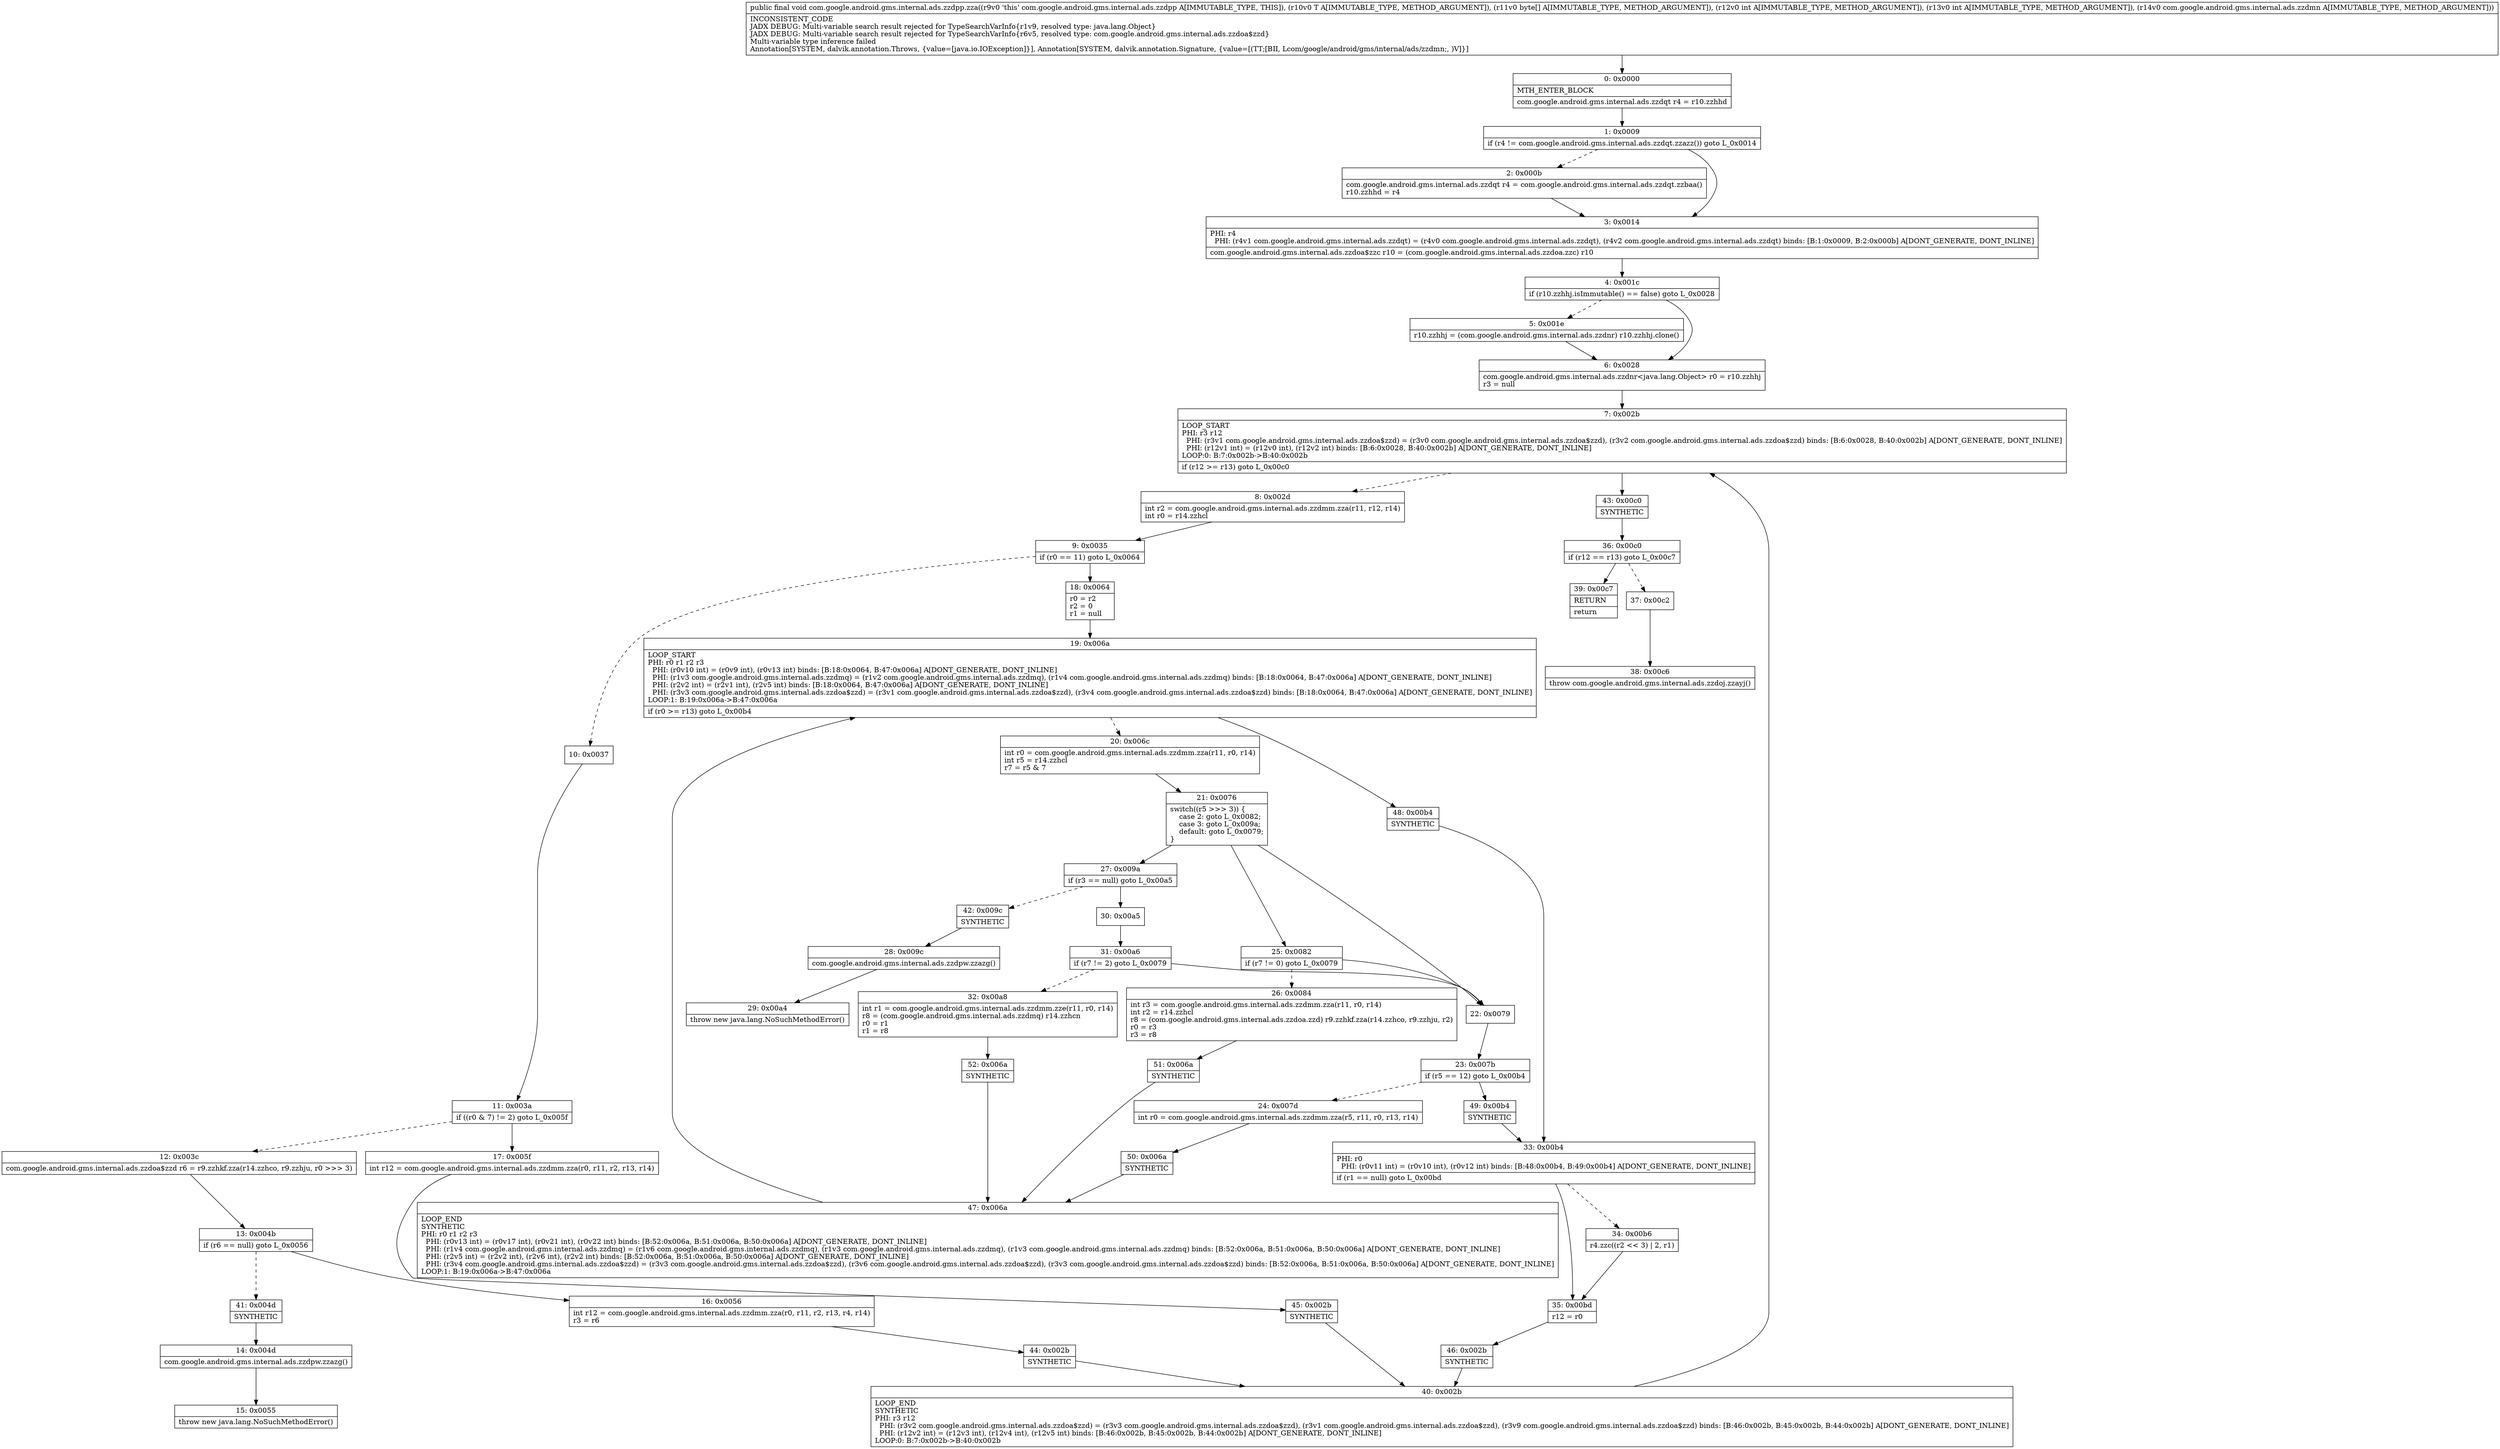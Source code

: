 digraph "CFG forcom.google.android.gms.internal.ads.zzdpp.zza(Ljava\/lang\/Object;[BIILcom\/google\/android\/gms\/internal\/ads\/zzdmn;)V" {
Node_0 [shape=record,label="{0\:\ 0x0000|MTH_ENTER_BLOCK\l|com.google.android.gms.internal.ads.zzdqt r4 = r10.zzhhd\l}"];
Node_1 [shape=record,label="{1\:\ 0x0009|if (r4 != com.google.android.gms.internal.ads.zzdqt.zzazz()) goto L_0x0014\l}"];
Node_2 [shape=record,label="{2\:\ 0x000b|com.google.android.gms.internal.ads.zzdqt r4 = com.google.android.gms.internal.ads.zzdqt.zzbaa()\lr10.zzhhd = r4\l}"];
Node_3 [shape=record,label="{3\:\ 0x0014|PHI: r4 \l  PHI: (r4v1 com.google.android.gms.internal.ads.zzdqt) = (r4v0 com.google.android.gms.internal.ads.zzdqt), (r4v2 com.google.android.gms.internal.ads.zzdqt) binds: [B:1:0x0009, B:2:0x000b] A[DONT_GENERATE, DONT_INLINE]\l|com.google.android.gms.internal.ads.zzdoa$zzc r10 = (com.google.android.gms.internal.ads.zzdoa.zzc) r10\l}"];
Node_4 [shape=record,label="{4\:\ 0x001c|if (r10.zzhhj.isImmutable() == false) goto L_0x0028\l}"];
Node_5 [shape=record,label="{5\:\ 0x001e|r10.zzhhj = (com.google.android.gms.internal.ads.zzdnr) r10.zzhhj.clone()\l}"];
Node_6 [shape=record,label="{6\:\ 0x0028|com.google.android.gms.internal.ads.zzdnr\<java.lang.Object\> r0 = r10.zzhhj\lr3 = null\l}"];
Node_7 [shape=record,label="{7\:\ 0x002b|LOOP_START\lPHI: r3 r12 \l  PHI: (r3v1 com.google.android.gms.internal.ads.zzdoa$zzd) = (r3v0 com.google.android.gms.internal.ads.zzdoa$zzd), (r3v2 com.google.android.gms.internal.ads.zzdoa$zzd) binds: [B:6:0x0028, B:40:0x002b] A[DONT_GENERATE, DONT_INLINE]\l  PHI: (r12v1 int) = (r12v0 int), (r12v2 int) binds: [B:6:0x0028, B:40:0x002b] A[DONT_GENERATE, DONT_INLINE]\lLOOP:0: B:7:0x002b\-\>B:40:0x002b\l|if (r12 \>= r13) goto L_0x00c0\l}"];
Node_8 [shape=record,label="{8\:\ 0x002d|int r2 = com.google.android.gms.internal.ads.zzdmm.zza(r11, r12, r14)\lint r0 = r14.zzhcl\l}"];
Node_9 [shape=record,label="{9\:\ 0x0035|if (r0 == 11) goto L_0x0064\l}"];
Node_10 [shape=record,label="{10\:\ 0x0037}"];
Node_11 [shape=record,label="{11\:\ 0x003a|if ((r0 & 7) != 2) goto L_0x005f\l}"];
Node_12 [shape=record,label="{12\:\ 0x003c|com.google.android.gms.internal.ads.zzdoa$zzd r6 = r9.zzhkf.zza(r14.zzhco, r9.zzhju, r0 \>\>\> 3)\l}"];
Node_13 [shape=record,label="{13\:\ 0x004b|if (r6 == null) goto L_0x0056\l}"];
Node_14 [shape=record,label="{14\:\ 0x004d|com.google.android.gms.internal.ads.zzdpw.zzazg()\l}"];
Node_15 [shape=record,label="{15\:\ 0x0055|throw new java.lang.NoSuchMethodError()\l}"];
Node_16 [shape=record,label="{16\:\ 0x0056|int r12 = com.google.android.gms.internal.ads.zzdmm.zza(r0, r11, r2, r13, r4, r14)\lr3 = r6\l}"];
Node_17 [shape=record,label="{17\:\ 0x005f|int r12 = com.google.android.gms.internal.ads.zzdmm.zza(r0, r11, r2, r13, r14)\l}"];
Node_18 [shape=record,label="{18\:\ 0x0064|r0 = r2\lr2 = 0\lr1 = null\l}"];
Node_19 [shape=record,label="{19\:\ 0x006a|LOOP_START\lPHI: r0 r1 r2 r3 \l  PHI: (r0v10 int) = (r0v9 int), (r0v13 int) binds: [B:18:0x0064, B:47:0x006a] A[DONT_GENERATE, DONT_INLINE]\l  PHI: (r1v3 com.google.android.gms.internal.ads.zzdmq) = (r1v2 com.google.android.gms.internal.ads.zzdmq), (r1v4 com.google.android.gms.internal.ads.zzdmq) binds: [B:18:0x0064, B:47:0x006a] A[DONT_GENERATE, DONT_INLINE]\l  PHI: (r2v2 int) = (r2v1 int), (r2v5 int) binds: [B:18:0x0064, B:47:0x006a] A[DONT_GENERATE, DONT_INLINE]\l  PHI: (r3v3 com.google.android.gms.internal.ads.zzdoa$zzd) = (r3v1 com.google.android.gms.internal.ads.zzdoa$zzd), (r3v4 com.google.android.gms.internal.ads.zzdoa$zzd) binds: [B:18:0x0064, B:47:0x006a] A[DONT_GENERATE, DONT_INLINE]\lLOOP:1: B:19:0x006a\-\>B:47:0x006a\l|if (r0 \>= r13) goto L_0x00b4\l}"];
Node_20 [shape=record,label="{20\:\ 0x006c|int r0 = com.google.android.gms.internal.ads.zzdmm.zza(r11, r0, r14)\lint r5 = r14.zzhcl\lr7 = r5 & 7\l}"];
Node_21 [shape=record,label="{21\:\ 0x0076|switch((r5 \>\>\> 3)) \{\l    case 2: goto L_0x0082;\l    case 3: goto L_0x009a;\l    default: goto L_0x0079;\l\}\l}"];
Node_22 [shape=record,label="{22\:\ 0x0079}"];
Node_23 [shape=record,label="{23\:\ 0x007b|if (r5 == 12) goto L_0x00b4\l}"];
Node_24 [shape=record,label="{24\:\ 0x007d|int r0 = com.google.android.gms.internal.ads.zzdmm.zza(r5, r11, r0, r13, r14)\l}"];
Node_25 [shape=record,label="{25\:\ 0x0082|if (r7 != 0) goto L_0x0079\l}"];
Node_26 [shape=record,label="{26\:\ 0x0084|int r3 = com.google.android.gms.internal.ads.zzdmm.zza(r11, r0, r14)\lint r2 = r14.zzhcl\lr8 = (com.google.android.gms.internal.ads.zzdoa.zzd) r9.zzhkf.zza(r14.zzhco, r9.zzhju, r2)\lr0 = r3\lr3 = r8\l}"];
Node_27 [shape=record,label="{27\:\ 0x009a|if (r3 == null) goto L_0x00a5\l}"];
Node_28 [shape=record,label="{28\:\ 0x009c|com.google.android.gms.internal.ads.zzdpw.zzazg()\l}"];
Node_29 [shape=record,label="{29\:\ 0x00a4|throw new java.lang.NoSuchMethodError()\l}"];
Node_30 [shape=record,label="{30\:\ 0x00a5}"];
Node_31 [shape=record,label="{31\:\ 0x00a6|if (r7 != 2) goto L_0x0079\l}"];
Node_32 [shape=record,label="{32\:\ 0x00a8|int r1 = com.google.android.gms.internal.ads.zzdmm.zze(r11, r0, r14)\lr8 = (com.google.android.gms.internal.ads.zzdmq) r14.zzhcn\lr0 = r1\lr1 = r8\l}"];
Node_33 [shape=record,label="{33\:\ 0x00b4|PHI: r0 \l  PHI: (r0v11 int) = (r0v10 int), (r0v12 int) binds: [B:48:0x00b4, B:49:0x00b4] A[DONT_GENERATE, DONT_INLINE]\l|if (r1 == null) goto L_0x00bd\l}"];
Node_34 [shape=record,label="{34\:\ 0x00b6|r4.zzc((r2 \<\< 3) \| 2, r1)\l}"];
Node_35 [shape=record,label="{35\:\ 0x00bd|r12 = r0\l}"];
Node_36 [shape=record,label="{36\:\ 0x00c0|if (r12 == r13) goto L_0x00c7\l}"];
Node_37 [shape=record,label="{37\:\ 0x00c2}"];
Node_38 [shape=record,label="{38\:\ 0x00c6|throw com.google.android.gms.internal.ads.zzdoj.zzayj()\l}"];
Node_39 [shape=record,label="{39\:\ 0x00c7|RETURN\l|return\l}"];
Node_40 [shape=record,label="{40\:\ 0x002b|LOOP_END\lSYNTHETIC\lPHI: r3 r12 \l  PHI: (r3v2 com.google.android.gms.internal.ads.zzdoa$zzd) = (r3v3 com.google.android.gms.internal.ads.zzdoa$zzd), (r3v1 com.google.android.gms.internal.ads.zzdoa$zzd), (r3v9 com.google.android.gms.internal.ads.zzdoa$zzd) binds: [B:46:0x002b, B:45:0x002b, B:44:0x002b] A[DONT_GENERATE, DONT_INLINE]\l  PHI: (r12v2 int) = (r12v3 int), (r12v4 int), (r12v5 int) binds: [B:46:0x002b, B:45:0x002b, B:44:0x002b] A[DONT_GENERATE, DONT_INLINE]\lLOOP:0: B:7:0x002b\-\>B:40:0x002b\l}"];
Node_41 [shape=record,label="{41\:\ 0x004d|SYNTHETIC\l}"];
Node_42 [shape=record,label="{42\:\ 0x009c|SYNTHETIC\l}"];
Node_43 [shape=record,label="{43\:\ 0x00c0|SYNTHETIC\l}"];
Node_44 [shape=record,label="{44\:\ 0x002b|SYNTHETIC\l}"];
Node_45 [shape=record,label="{45\:\ 0x002b|SYNTHETIC\l}"];
Node_46 [shape=record,label="{46\:\ 0x002b|SYNTHETIC\l}"];
Node_47 [shape=record,label="{47\:\ 0x006a|LOOP_END\lSYNTHETIC\lPHI: r0 r1 r2 r3 \l  PHI: (r0v13 int) = (r0v17 int), (r0v21 int), (r0v22 int) binds: [B:52:0x006a, B:51:0x006a, B:50:0x006a] A[DONT_GENERATE, DONT_INLINE]\l  PHI: (r1v4 com.google.android.gms.internal.ads.zzdmq) = (r1v6 com.google.android.gms.internal.ads.zzdmq), (r1v3 com.google.android.gms.internal.ads.zzdmq), (r1v3 com.google.android.gms.internal.ads.zzdmq) binds: [B:52:0x006a, B:51:0x006a, B:50:0x006a] A[DONT_GENERATE, DONT_INLINE]\l  PHI: (r2v5 int) = (r2v2 int), (r2v6 int), (r2v2 int) binds: [B:52:0x006a, B:51:0x006a, B:50:0x006a] A[DONT_GENERATE, DONT_INLINE]\l  PHI: (r3v4 com.google.android.gms.internal.ads.zzdoa$zzd) = (r3v3 com.google.android.gms.internal.ads.zzdoa$zzd), (r3v6 com.google.android.gms.internal.ads.zzdoa$zzd), (r3v3 com.google.android.gms.internal.ads.zzdoa$zzd) binds: [B:52:0x006a, B:51:0x006a, B:50:0x006a] A[DONT_GENERATE, DONT_INLINE]\lLOOP:1: B:19:0x006a\-\>B:47:0x006a\l}"];
Node_48 [shape=record,label="{48\:\ 0x00b4|SYNTHETIC\l}"];
Node_49 [shape=record,label="{49\:\ 0x00b4|SYNTHETIC\l}"];
Node_50 [shape=record,label="{50\:\ 0x006a|SYNTHETIC\l}"];
Node_51 [shape=record,label="{51\:\ 0x006a|SYNTHETIC\l}"];
Node_52 [shape=record,label="{52\:\ 0x006a|SYNTHETIC\l}"];
MethodNode[shape=record,label="{public final void com.google.android.gms.internal.ads.zzdpp.zza((r9v0 'this' com.google.android.gms.internal.ads.zzdpp A[IMMUTABLE_TYPE, THIS]), (r10v0 T A[IMMUTABLE_TYPE, METHOD_ARGUMENT]), (r11v0 byte[] A[IMMUTABLE_TYPE, METHOD_ARGUMENT]), (r12v0 int A[IMMUTABLE_TYPE, METHOD_ARGUMENT]), (r13v0 int A[IMMUTABLE_TYPE, METHOD_ARGUMENT]), (r14v0 com.google.android.gms.internal.ads.zzdmn A[IMMUTABLE_TYPE, METHOD_ARGUMENT]))  | INCONSISTENT_CODE\lJADX DEBUG: Multi\-variable search result rejected for TypeSearchVarInfo\{r1v9, resolved type: java.lang.Object\}\lJADX DEBUG: Multi\-variable search result rejected for TypeSearchVarInfo\{r6v5, resolved type: com.google.android.gms.internal.ads.zzdoa$zzd\}\lMulti\-variable type inference failed\lAnnotation[SYSTEM, dalvik.annotation.Throws, \{value=[java.io.IOException]\}], Annotation[SYSTEM, dalvik.annotation.Signature, \{value=[(TT;[BII, Lcom\/google\/android\/gms\/internal\/ads\/zzdmn;, )V]\}]\l}"];
MethodNode -> Node_0;
Node_0 -> Node_1;
Node_1 -> Node_2[style=dashed];
Node_1 -> Node_3;
Node_2 -> Node_3;
Node_3 -> Node_4;
Node_4 -> Node_5[style=dashed];
Node_4 -> Node_6;
Node_5 -> Node_6;
Node_6 -> Node_7;
Node_7 -> Node_8[style=dashed];
Node_7 -> Node_43;
Node_8 -> Node_9;
Node_9 -> Node_10[style=dashed];
Node_9 -> Node_18;
Node_10 -> Node_11;
Node_11 -> Node_12[style=dashed];
Node_11 -> Node_17;
Node_12 -> Node_13;
Node_13 -> Node_16;
Node_13 -> Node_41[style=dashed];
Node_14 -> Node_15;
Node_16 -> Node_44;
Node_17 -> Node_45;
Node_18 -> Node_19;
Node_19 -> Node_20[style=dashed];
Node_19 -> Node_48;
Node_20 -> Node_21;
Node_21 -> Node_22;
Node_21 -> Node_25;
Node_21 -> Node_27;
Node_22 -> Node_23;
Node_23 -> Node_24[style=dashed];
Node_23 -> Node_49;
Node_24 -> Node_50;
Node_25 -> Node_22;
Node_25 -> Node_26[style=dashed];
Node_26 -> Node_51;
Node_27 -> Node_30;
Node_27 -> Node_42[style=dashed];
Node_28 -> Node_29;
Node_30 -> Node_31;
Node_31 -> Node_22;
Node_31 -> Node_32[style=dashed];
Node_32 -> Node_52;
Node_33 -> Node_34[style=dashed];
Node_33 -> Node_35;
Node_34 -> Node_35;
Node_35 -> Node_46;
Node_36 -> Node_37[style=dashed];
Node_36 -> Node_39;
Node_37 -> Node_38;
Node_40 -> Node_7;
Node_41 -> Node_14;
Node_42 -> Node_28;
Node_43 -> Node_36;
Node_44 -> Node_40;
Node_45 -> Node_40;
Node_46 -> Node_40;
Node_47 -> Node_19;
Node_48 -> Node_33;
Node_49 -> Node_33;
Node_50 -> Node_47;
Node_51 -> Node_47;
Node_52 -> Node_47;
}

